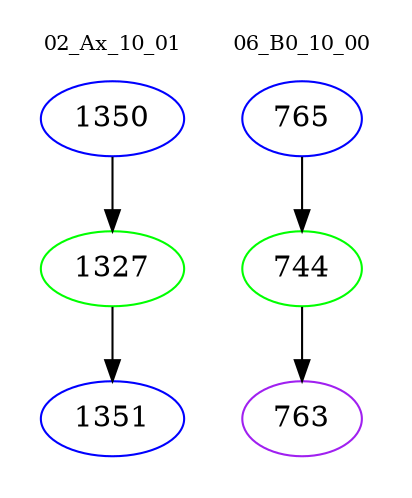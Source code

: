 digraph{
subgraph cluster_0 {
color = white
label = "02_Ax_10_01";
fontsize=10;
T0_1350 [label="1350", color="blue"]
T0_1350 -> T0_1327 [color="black"]
T0_1327 [label="1327", color="green"]
T0_1327 -> T0_1351 [color="black"]
T0_1351 [label="1351", color="blue"]
}
subgraph cluster_1 {
color = white
label = "06_B0_10_00";
fontsize=10;
T1_765 [label="765", color="blue"]
T1_765 -> T1_744 [color="black"]
T1_744 [label="744", color="green"]
T1_744 -> T1_763 [color="black"]
T1_763 [label="763", color="purple"]
}
}
